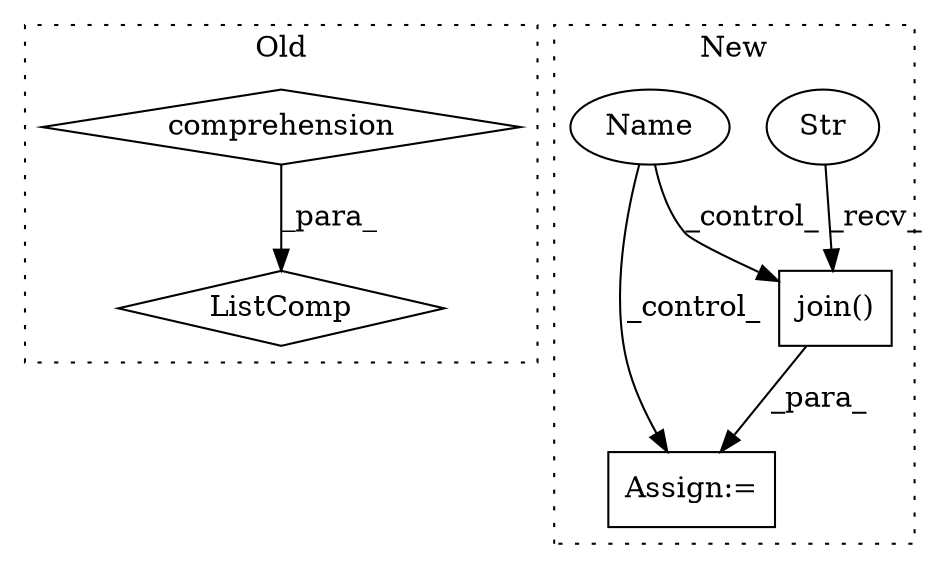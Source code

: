 digraph G {
subgraph cluster0 {
1 [label="ListComp" a="106" s="708" l="44" shape="diamond"];
3 [label="comprehension" a="45" s="716" l="3" shape="diamond"];
label = "Old";
style="dotted";
}
subgraph cluster1 {
2 [label="join()" a="75" s="2305,2342" l="9,1" shape="box"];
4 [label="Assign:=" a="68" s="2301" l="3" shape="box"];
5 [label="Str" a="66" s="2305" l="3" shape="ellipse"];
6 [label="Name" a="87" s="2172" l="19" shape="ellipse"];
label = "New";
style="dotted";
}
2 -> 4 [label="_para_"];
3 -> 1 [label="_para_"];
5 -> 2 [label="_recv_"];
6 -> 2 [label="_control_"];
6 -> 4 [label="_control_"];
}